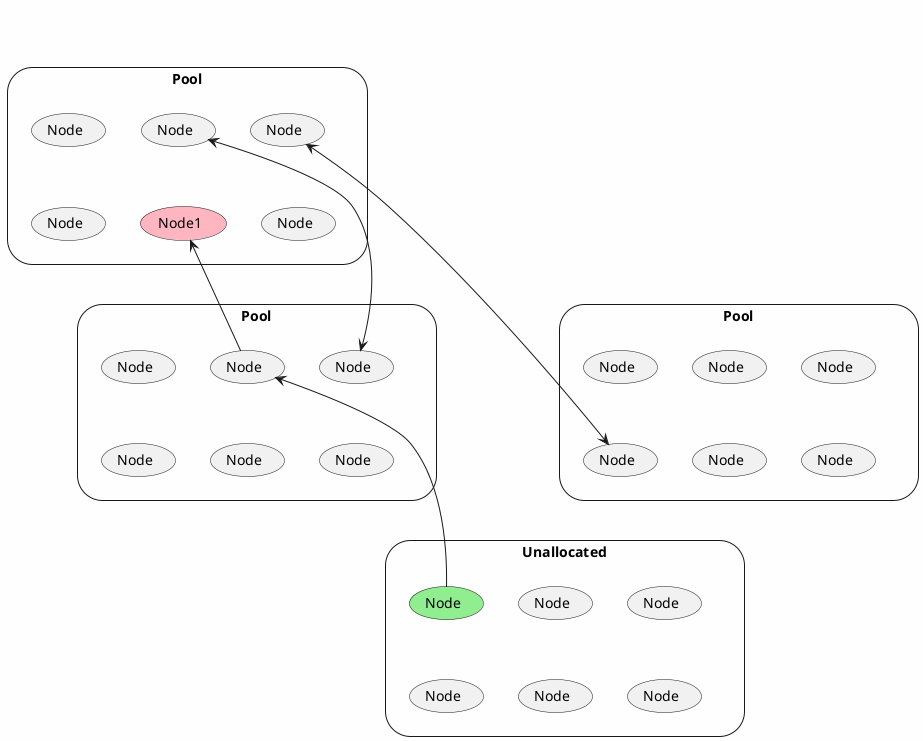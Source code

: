 @startuml

hide stereotype
skinparam backgroundColor #fefefe

<style>
.RC {
    RoundCorner 50
}
</style>

!procedure $DrawPool($label, $n)

    rectangle $label <<RC>> as %string("pool"+$n) {
        !$i=0
        !while $i < 6
            usecase Node as %string("node"+($n*6+$i))
            !$i=$i+1
        !endwhile

        %string("node"+($n*6)) -r[hidden]- %string("node"+($n*6+1))
        %string("node"+($n*6+1)) -r[hidden]- %string("node"+($n*6+2))

        %string("node"+($n*6+3)) -r[hidden]- %string("node"+($n*6+4))
        %string("node"+($n*6+4)) -r[hidden]- %string("node"+($n*6+5))

        %string("node"+($n*6)) -d[hidden]- %string("node"+($n*6+3))
        %string("node"+($n*6+1)) -d[hidden]- %string("node"+($n*6+4))
        %string("node"+($n*6+2)) -d[hidden]- %string("node"+($n*6+5))


    } 
!endprocedure


$DrawPool("Pool", 0)
$DrawPool("Pool", 1)
$DrawPool("Pool", 2)
$DrawPool("Unallocated", 3)



usecase Node1 as node3 #LightPink
usecase Node as node18 #LightGreen


node12 ---> node3
node18 ---> node12
node0 <---> node14
node1 <---> node11

pool0 -[hidden]-- pool1
pool0 -[hidden]-- pool2
pool2 -[hidden]-- pool3
pool1 -[hidden]-- pool3




@enduml
